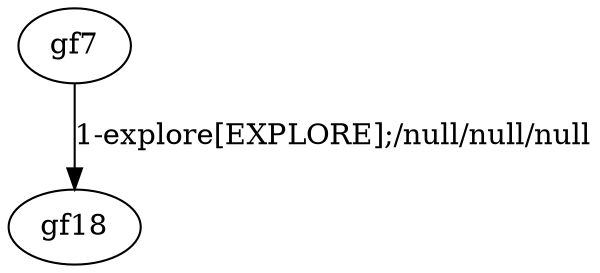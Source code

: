 # Total number of goals covered by this test: 1
# gf7 --> gf18

digraph g {
"gf7" -> "gf18" [label = "1-explore[EXPLORE];/null/null/null"];
}
